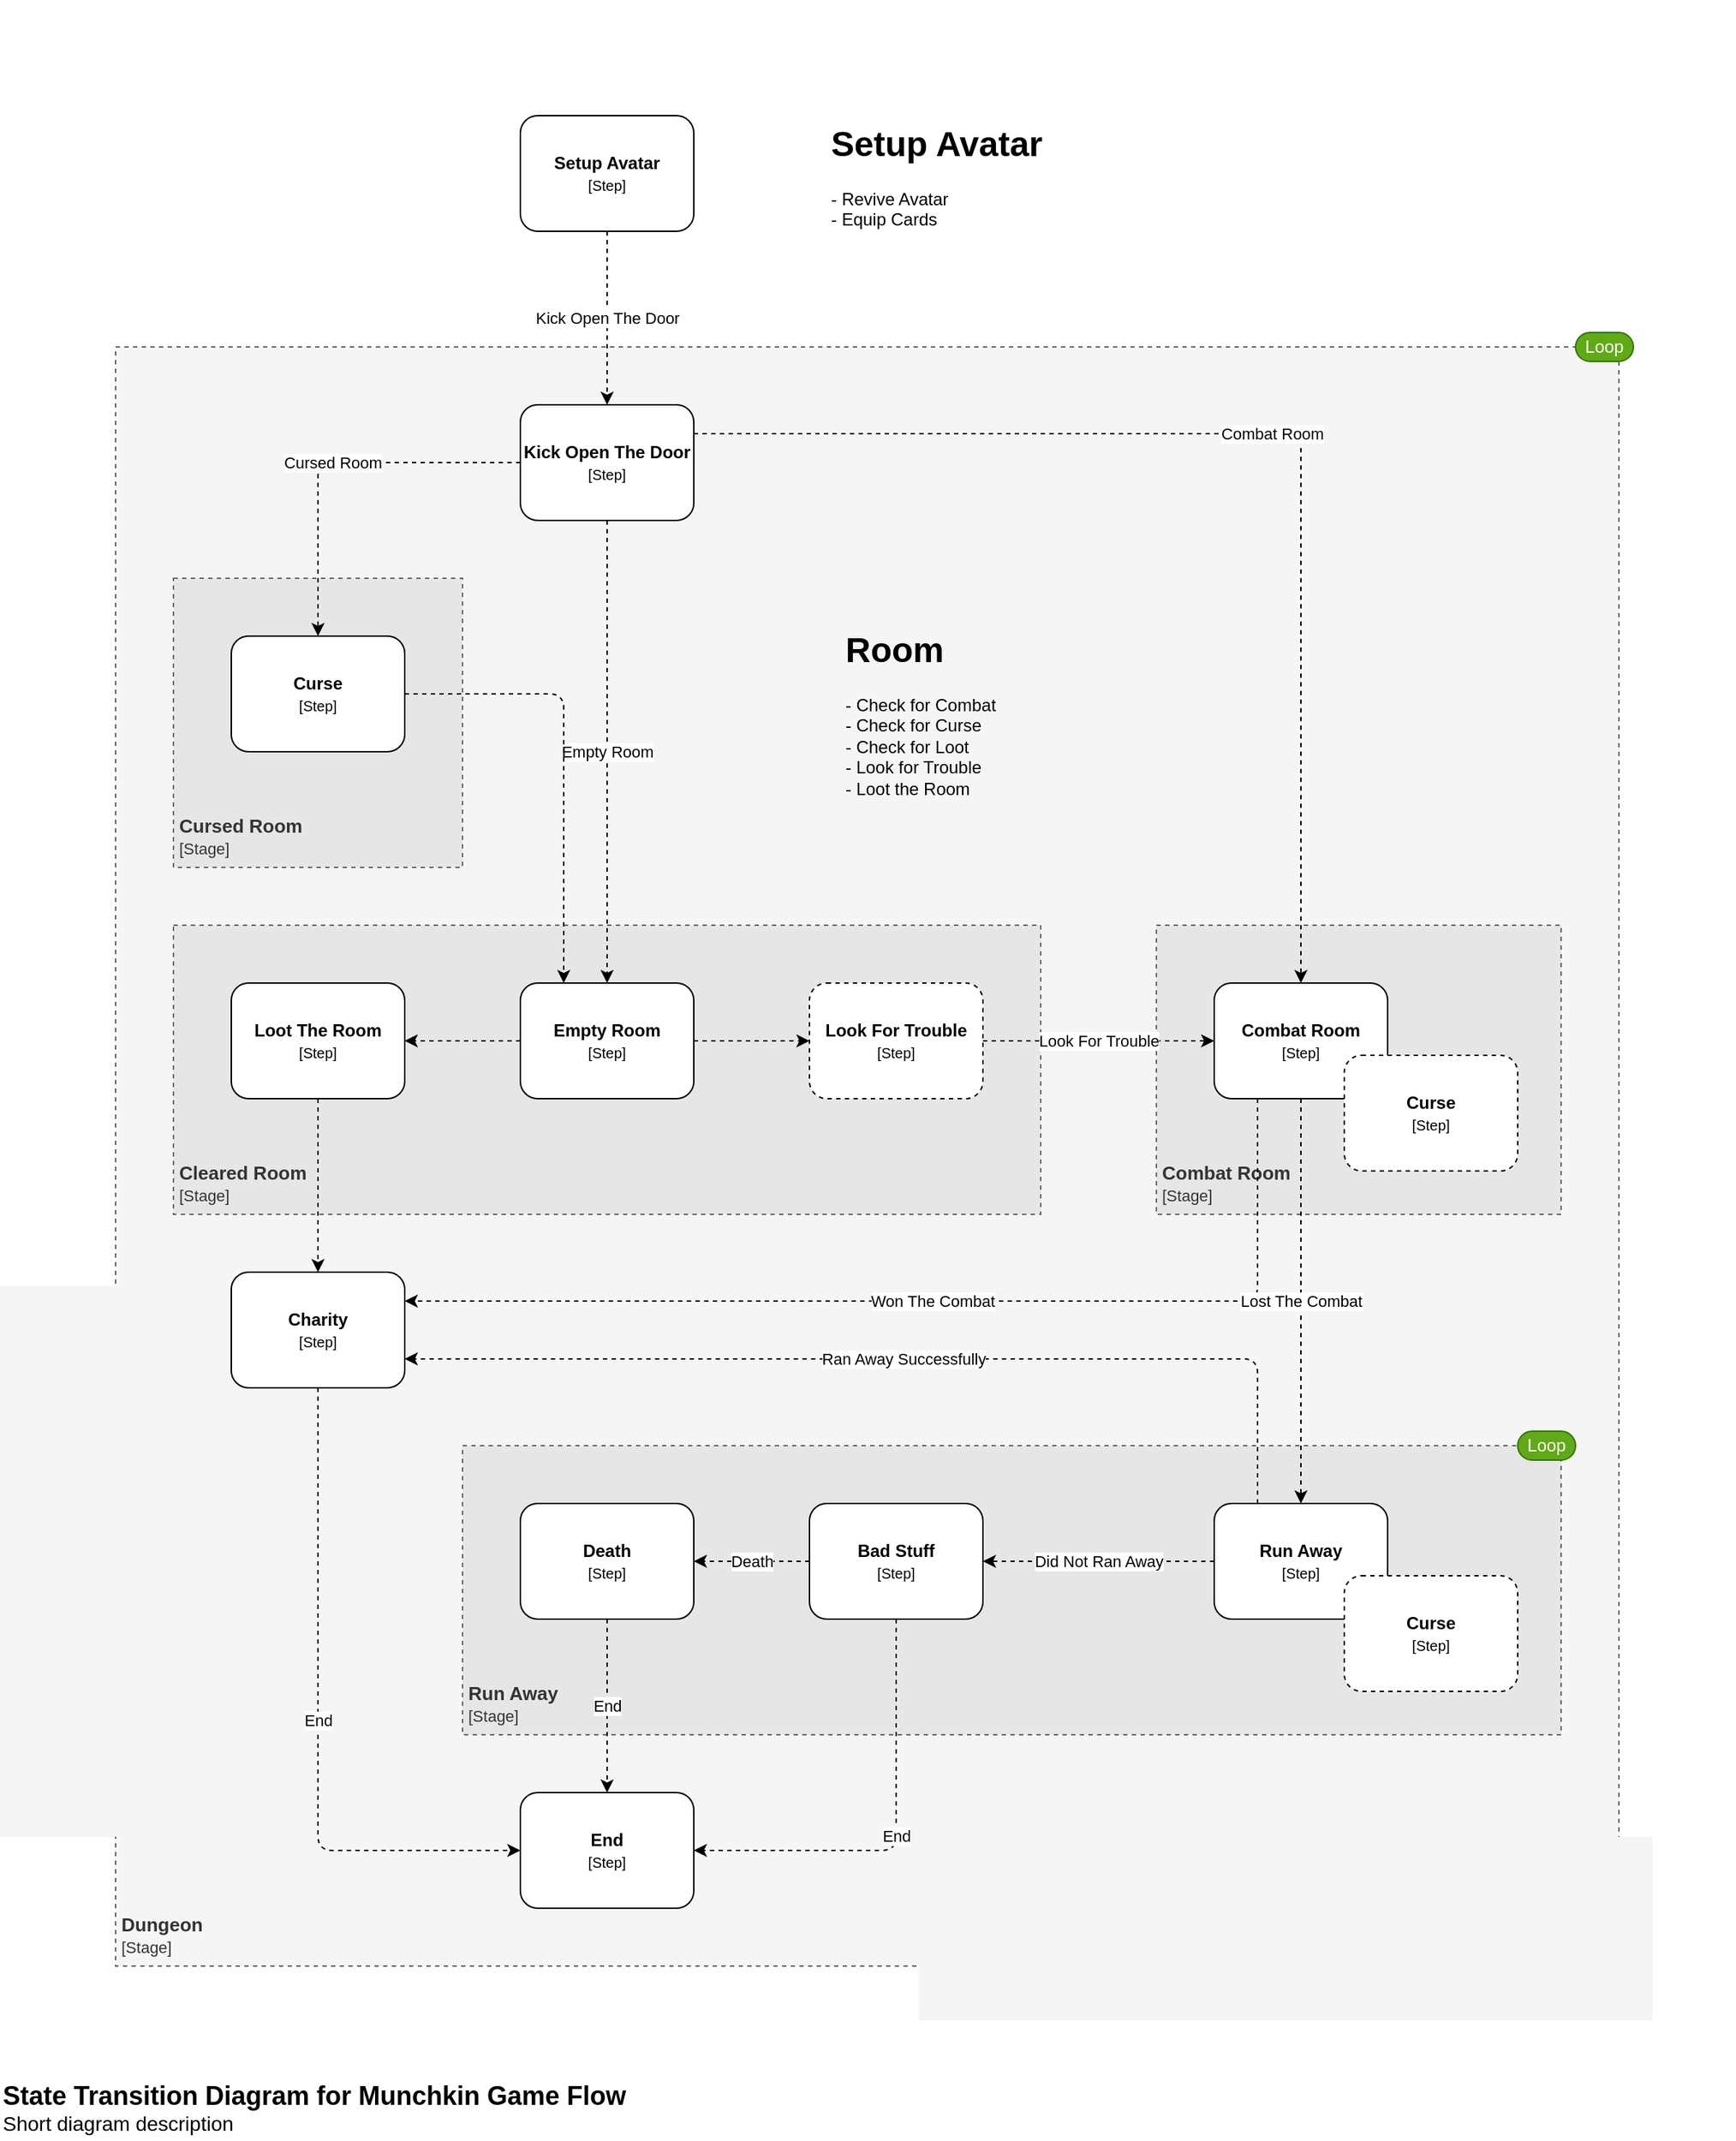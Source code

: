 <mxfile version="16.5.1" type="device" pages="3"><diagram name="component.state.player-turn" id="JxhBDAJsWjm5EB3mhxBS"><mxGraphModel dx="1849" dy="1244" grid="1" gridSize="10" guides="1" tooltips="1" connect="1" arrows="1" fold="1" page="0" pageScale="1" pageWidth="850" pageHeight="1100" math="0" shadow="0"><root><mxCell id="R-6OiblIABBGh348gbPo-0"/><mxCell id="R-6OiblIABBGh348gbPo-1" parent="R-6OiblIABBGh348gbPo-0"/><mxCell id="R-6OiblIABBGh348gbPo-2" value="&lt;b&gt;&lt;font style=&quot;font-size: 18px&quot;&gt;State Transition Diagram for Munchkin Game Flow&lt;/font&gt;&lt;/b&gt;&lt;br&gt;&lt;font style=&quot;font-size: 14px&quot;&gt;Short diagram description&lt;/font&gt;" style="rounded=0;whiteSpace=wrap;html=1;verticalAlign=bottom;align=left;strokeColor=none;" parent="R-6OiblIABBGh348gbPo-1" vertex="1"><mxGeometry x="-280" y="-240" width="1200" height="1480" as="geometry"/></mxCell><mxCell id="gaKU9POzRm-FuLPT-XzP-1" value="&lt;b&gt;&lt;font style=&quot;font-size: 13px&quot;&gt;Dungeon&lt;/font&gt;&lt;/b&gt;&lt;br style=&quot;font-size: 12px&quot;&gt;&lt;font style=&quot;font-size: 11px&quot;&gt;[Stage]&lt;/font&gt;" style="rounded=0;whiteSpace=wrap;html=1;dashed=1;verticalAlign=bottom;align=left;fontSize=12;fontColor=#333333;spacingBottom=4;spacingLeft=2;strokeColor=#666666;fillColor=#f5f5f5;" parent="R-6OiblIABBGh348gbPo-1" vertex="1"><mxGeometry x="-200" width="1040" height="1120" as="geometry"/></mxCell><mxCell id="R-6OiblIABBGh348gbPo-3" value="Kick Open The Door" style="endArrow=classic;html=1;dashed=1;edgeStyle=orthogonalEdgeStyle;" parent="R-6OiblIABBGh348gbPo-1" source="R-6OiblIABBGh348gbPo-20" target="R-6OiblIABBGh348gbPo-4" edge="1"><mxGeometry width="50" height="50" relative="1" as="geometry"><mxPoint x="60" y="-40" as="sourcePoint"/><mxPoint x="130" y="-50" as="targetPoint"/></mxGeometry></mxCell><mxCell id="R-6OiblIABBGh348gbPo-4" value="&lt;b&gt;Kick Open The Door&lt;br&gt;&lt;/b&gt;&lt;font style=&quot;font-size: 10px&quot;&gt;[Step]&lt;br&gt;&lt;/font&gt;" style="rounded=1;whiteSpace=wrap;html=1;align=center;" parent="R-6OiblIABBGh348gbPo-1" vertex="1"><mxGeometry x="80" y="40" width="120" height="80" as="geometry"/></mxCell><mxCell id="R-6OiblIABBGh348gbPo-13" value="&lt;b&gt;End&lt;br&gt;&lt;/b&gt;&lt;font style=&quot;font-size: 10px&quot;&gt;[Step]&lt;br&gt;&lt;/font&gt;" style="rounded=1;whiteSpace=wrap;html=1;align=center;" parent="R-6OiblIABBGh348gbPo-1" vertex="1"><mxGeometry x="80" y="1000" width="120" height="80" as="geometry"/></mxCell><mxCell id="R-6OiblIABBGh348gbPo-20" value="&lt;b&gt;Setup Avatar&lt;br&gt;&lt;/b&gt;&lt;font style=&quot;font-size: 10px&quot;&gt;[Step]&lt;br&gt;&lt;/font&gt;" style="rounded=1;whiteSpace=wrap;html=1;align=center;" parent="R-6OiblIABBGh348gbPo-1" vertex="1"><mxGeometry x="80" y="-160" width="120" height="80" as="geometry"/></mxCell><mxCell id="R-6OiblIABBGh348gbPo-24" value="&lt;b&gt;Charity&lt;br&gt;&lt;/b&gt;&lt;font style=&quot;font-size: 10px&quot;&gt;[Step]&lt;br&gt;&lt;/font&gt;" style="rounded=1;whiteSpace=wrap;html=1;align=center;" parent="R-6OiblIABBGh348gbPo-1" vertex="1"><mxGeometry x="-120" y="640" width="120" height="80" as="geometry"/></mxCell><mxCell id="R-6OiblIABBGh348gbPo-26" value="End" style="endArrow=classic;html=1;dashed=1;edgeStyle=orthogonalEdgeStyle;exitX=0.5;exitY=1;exitDx=0;exitDy=0;entryX=0;entryY=0.5;entryDx=0;entryDy=0;" parent="R-6OiblIABBGh348gbPo-1" source="R-6OiblIABBGh348gbPo-24" target="R-6OiblIABBGh348gbPo-13" edge="1"><mxGeometry width="50" height="50" relative="1" as="geometry"><mxPoint x="-670" y="930" as="sourcePoint"/><mxPoint x="-590" y="850" as="targetPoint"/></mxGeometry></mxCell><mxCell id="R-6OiblIABBGh348gbPo-29" value="&lt;h1&gt;Setup Avatar&lt;/h1&gt;&lt;p&gt;- Revive Avatar&lt;br&gt;- Equip Cards&lt;/p&gt;" style="text;html=1;strokeColor=none;fillColor=none;spacing=5;spacingTop=-20;whiteSpace=wrap;overflow=hidden;rounded=0;" parent="R-6OiblIABBGh348gbPo-1" vertex="1"><mxGeometry x="290" y="-160" width="190" height="120" as="geometry"/></mxCell><mxCell id="R-6OiblIABBGh348gbPo-31" value="&lt;h1&gt;Room&lt;/h1&gt;&lt;p&gt;- Check for Combat&lt;br&gt;- Check for Curse&lt;br&gt;- Check for Loot&lt;br&gt;- Look for Trouble&lt;br&gt;- Loot the Room&lt;/p&gt;" style="text;html=1;strokeColor=none;fillColor=none;spacing=5;spacingTop=-20;whiteSpace=wrap;overflow=hidden;rounded=0;" parent="R-6OiblIABBGh348gbPo-1" vertex="1"><mxGeometry x="300" y="190" width="190" height="120" as="geometry"/></mxCell><mxCell id="gaKU9POzRm-FuLPT-XzP-3" value="Loop" style="rounded=1;whiteSpace=wrap;html=1;labelBackgroundColor=none;sketch=0;fillColor=#60a917;fontColor=#ffffff;strokeColor=#2D7600;arcSize=50;" parent="R-6OiblIABBGh348gbPo-1" vertex="1"><mxGeometry x="810" y="-10" width="40" height="20" as="geometry"/></mxCell><mxCell id="fQaeyvBMQwcTEUmQ8jRX-0" value="&lt;b&gt;&lt;font style=&quot;font-size: 13px&quot;&gt;Cleared Room&lt;/font&gt;&lt;/b&gt;&lt;br style=&quot;font-size: 12px&quot;&gt;&lt;font style=&quot;font-size: 11px&quot;&gt;[Stage]&lt;/font&gt;" style="rounded=0;whiteSpace=wrap;html=1;dashed=1;verticalAlign=bottom;align=left;fontSize=12;spacingBottom=4;spacingLeft=2;strokeColor=#666666;fontColor=#333333;fillColor=#E6E6E6;" parent="R-6OiblIABBGh348gbPo-1" vertex="1"><mxGeometry x="-160" y="400" width="600" height="200" as="geometry"/></mxCell><mxCell id="gJ0dRC4N9yL77F6TW653-0" value="" style="endArrow=classic;html=1;dashed=1;edgeStyle=orthogonalEdgeStyle;exitX=0.5;exitY=1;exitDx=0;exitDy=0;" parent="R-6OiblIABBGh348gbPo-1" source="gaKU9POzRm-FuLPT-XzP-13" target="R-6OiblIABBGh348gbPo-24" edge="1"><mxGeometry width="50" height="50" relative="1" as="geometry"><mxPoint x="40" y="610" as="sourcePoint"/><mxPoint x="-350" y="770" as="targetPoint"/></mxGeometry></mxCell><mxCell id="gaKU9POzRm-FuLPT-XzP-16" value="&lt;b&gt;Empty Room&lt;br&gt;&lt;/b&gt;&lt;font style=&quot;font-size: 10px&quot;&gt;[Step]&lt;br&gt;&lt;/font&gt;" style="rounded=1;whiteSpace=wrap;html=1;align=center;" parent="R-6OiblIABBGh348gbPo-1" vertex="1"><mxGeometry x="80" y="440" width="120" height="80" as="geometry"/></mxCell><mxCell id="gaKU9POzRm-FuLPT-XzP-18" value="&lt;b&gt;Look For Trouble&lt;br&gt;&lt;/b&gt;&lt;font style=&quot;font-size: 10px&quot;&gt;[Step]&lt;br&gt;&lt;/font&gt;" style="rounded=1;whiteSpace=wrap;html=1;align=center;dashed=1;" parent="R-6OiblIABBGh348gbPo-1" vertex="1"><mxGeometry x="280" y="440" width="120" height="80" as="geometry"/></mxCell><mxCell id="gaKU9POzRm-FuLPT-XzP-13" value="&lt;b&gt;Loot The Room&lt;br&gt;&lt;/b&gt;&lt;font style=&quot;font-size: 10px&quot;&gt;[Step]&lt;br&gt;&lt;/font&gt;" style="rounded=1;whiteSpace=wrap;html=1;align=center;" parent="R-6OiblIABBGh348gbPo-1" vertex="1"><mxGeometry x="-120" y="440" width="120" height="80" as="geometry"/></mxCell><mxCell id="fQaeyvBMQwcTEUmQ8jRX-2" value="" style="endArrow=classic;html=1;dashed=1;edgeStyle=orthogonalEdgeStyle;" parent="R-6OiblIABBGh348gbPo-1" source="gaKU9POzRm-FuLPT-XzP-16" target="gaKU9POzRm-FuLPT-XzP-18" edge="1"><mxGeometry width="50" height="50" relative="1" as="geometry"><mxPoint x="160" y="420" as="sourcePoint"/><mxPoint x="160" y="660" as="targetPoint"/></mxGeometry></mxCell><mxCell id="fQaeyvBMQwcTEUmQ8jRX-3" value="" style="endArrow=classic;html=1;dashed=1;edgeStyle=orthogonalEdgeStyle;" parent="R-6OiblIABBGh348gbPo-1" source="gaKU9POzRm-FuLPT-XzP-16" target="gaKU9POzRm-FuLPT-XzP-13" edge="1"><mxGeometry width="50" height="50" relative="1" as="geometry"><mxPoint x="150" y="530" as="sourcePoint"/><mxPoint x="150" y="770" as="targetPoint"/></mxGeometry></mxCell><mxCell id="R-6OiblIABBGh348gbPo-25" value="Empty Room" style="endArrow=classic;html=1;dashed=1;edgeStyle=orthogonalEdgeStyle;entryX=0.5;entryY=0;entryDx=0;entryDy=0;" parent="R-6OiblIABBGh348gbPo-1" source="R-6OiblIABBGh348gbPo-4" target="gaKU9POzRm-FuLPT-XzP-16" edge="1"><mxGeometry width="50" height="50" relative="1" as="geometry"><mxPoint x="-420" y="480" as="sourcePoint"/><mxPoint x="-640" y="500" as="targetPoint"/></mxGeometry></mxCell><mxCell id="fQaeyvBMQwcTEUmQ8jRX-4" value="&lt;b&gt;&lt;font style=&quot;font-size: 13px&quot;&gt;Cursed Room&lt;/font&gt;&lt;/b&gt;&lt;br style=&quot;font-size: 12px&quot;&gt;&lt;font style=&quot;font-size: 11px&quot;&gt;[Stage]&lt;/font&gt;" style="rounded=0;whiteSpace=wrap;html=1;dashed=1;verticalAlign=bottom;align=left;fontSize=12;spacingBottom=4;spacingLeft=2;strokeColor=#666666;fontColor=#333333;fillColor=#E6E6E6;" parent="R-6OiblIABBGh348gbPo-1" vertex="1"><mxGeometry x="-160" y="160" width="200" height="200" as="geometry"/></mxCell><mxCell id="gaKU9POzRm-FuLPT-XzP-20" value="&lt;b&gt;Curse&lt;br&gt;&lt;/b&gt;&lt;font style=&quot;font-size: 10px&quot;&gt;[Step]&lt;br&gt;&lt;/font&gt;" style="rounded=1;whiteSpace=wrap;html=1;align=center;" parent="R-6OiblIABBGh348gbPo-1" vertex="1"><mxGeometry x="-120" y="200" width="120" height="80" as="geometry"/></mxCell><mxCell id="fQaeyvBMQwcTEUmQ8jRX-1" value="" style="endArrow=classic;html=1;dashed=1;edgeStyle=orthogonalEdgeStyle;entryX=0.25;entryY=0;entryDx=0;entryDy=0;" parent="R-6OiblIABBGh348gbPo-1" source="gaKU9POzRm-FuLPT-XzP-20" target="gaKU9POzRm-FuLPT-XzP-16" edge="1"><mxGeometry width="50" height="50" relative="1" as="geometry"><mxPoint x="150" y="290" as="sourcePoint"/><mxPoint x="150" y="530" as="targetPoint"/></mxGeometry></mxCell><mxCell id="R-6OiblIABBGh348gbPo-10" value="Cursed Room" style="endArrow=classic;html=1;dashed=1;edgeStyle=orthogonalEdgeStyle;exitX=0;exitY=0.5;exitDx=0;exitDy=0;" parent="R-6OiblIABBGh348gbPo-1" source="R-6OiblIABBGh348gbPo-4" target="gaKU9POzRm-FuLPT-XzP-20" edge="1"><mxGeometry width="50" height="50" relative="1" as="geometry"><mxPoint x="160" y="280" as="sourcePoint"/><mxPoint x="740" y="250" as="targetPoint"/></mxGeometry></mxCell><mxCell id="fQaeyvBMQwcTEUmQ8jRX-5" value="&lt;b&gt;&lt;font style=&quot;font-size: 13px&quot;&gt;Combat Room&lt;/font&gt;&lt;/b&gt;&lt;br style=&quot;font-size: 12px&quot;&gt;&lt;font style=&quot;font-size: 11px&quot;&gt;[Stage]&lt;/font&gt;" style="rounded=0;whiteSpace=wrap;html=1;dashed=1;verticalAlign=bottom;align=left;fontSize=12;spacingBottom=4;spacingLeft=2;strokeColor=#666666;fontColor=#333333;fillColor=#E6E6E6;" parent="R-6OiblIABBGh348gbPo-1" vertex="1"><mxGeometry x="520" y="400" width="280" height="200" as="geometry"/></mxCell><mxCell id="R-6OiblIABBGh348gbPo-7" value="&lt;b&gt;Combat Room&lt;br&gt;&lt;/b&gt;&lt;font style=&quot;font-size: 10px&quot;&gt;[Step]&lt;br&gt;&lt;/font&gt;" style="rounded=1;whiteSpace=wrap;html=1;align=center;" parent="R-6OiblIABBGh348gbPo-1" vertex="1"><mxGeometry x="560" y="440" width="120" height="80" as="geometry"/></mxCell><mxCell id="gaKU9POzRm-FuLPT-XzP-21" value="&lt;b&gt;Curse&lt;br&gt;&lt;/b&gt;&lt;font style=&quot;font-size: 10px&quot;&gt;[Step]&lt;br&gt;&lt;/font&gt;" style="rounded=1;whiteSpace=wrap;html=1;align=center;dashed=1;" parent="R-6OiblIABBGh348gbPo-1" vertex="1"><mxGeometry x="650" y="490" width="120" height="80" as="geometry"/></mxCell><mxCell id="R-6OiblIABBGh348gbPo-11" value="Look For Trouble" style="endArrow=classic;html=1;dashed=1;edgeStyle=orthogonalEdgeStyle;" parent="R-6OiblIABBGh348gbPo-1" source="gaKU9POzRm-FuLPT-XzP-18" target="R-6OiblIABBGh348gbPo-7" edge="1"><mxGeometry width="50" height="50" relative="1" as="geometry"><mxPoint x="260" y="290" as="sourcePoint"/><mxPoint x="340" y="210" as="targetPoint"/></mxGeometry></mxCell><mxCell id="YIeZDtlEvNB0CyZ5gCRE-4" value="Combat Room" style="endArrow=classic;html=1;dashed=1;edgeStyle=orthogonalEdgeStyle;exitX=1;exitY=0.25;exitDx=0;exitDy=0;" parent="R-6OiblIABBGh348gbPo-1" source="R-6OiblIABBGh348gbPo-4" target="R-6OiblIABBGh348gbPo-7" edge="1"><mxGeometry width="50" height="50" relative="1" as="geometry"><mxPoint x="-60" y="160" as="sourcePoint"/><mxPoint x="-60" y="400" as="targetPoint"/></mxGeometry></mxCell><mxCell id="R-6OiblIABBGh348gbPo-27" value="Won The Combat" style="endArrow=classic;html=1;dashed=1;edgeStyle=orthogonalEdgeStyle;exitX=0.25;exitY=1;exitDx=0;exitDy=0;entryX=1;entryY=0.25;entryDx=0;entryDy=0;" parent="R-6OiblIABBGh348gbPo-1" source="R-6OiblIABBGh348gbPo-7" target="R-6OiblIABBGh348gbPo-24" edge="1"><mxGeometry width="50" height="50" relative="1" as="geometry"><mxPoint x="-740" y="720" as="sourcePoint"/><mxPoint x="-660" y="640" as="targetPoint"/></mxGeometry></mxCell><mxCell id="VNAOGklJYLJRtleXvOhZ-0" value="&lt;b&gt;&lt;font style=&quot;font-size: 13px&quot;&gt;Run Away&lt;/font&gt;&lt;/b&gt;&lt;br style=&quot;font-size: 12px&quot;&gt;&lt;font style=&quot;font-size: 11px&quot;&gt;[Stage]&lt;/font&gt;" style="rounded=0;whiteSpace=wrap;html=1;dashed=1;verticalAlign=bottom;align=left;fontSize=12;spacingBottom=4;spacingLeft=2;strokeColor=#666666;fontColor=#333333;fillColor=#E6E6E6;" parent="R-6OiblIABBGh348gbPo-1" vertex="1"><mxGeometry x="40" y="760" width="760" height="200" as="geometry"/></mxCell><mxCell id="fQaeyvBMQwcTEUmQ8jRX-8" value="&lt;b&gt;Death&lt;br&gt;&lt;/b&gt;&lt;font style=&quot;font-size: 10px&quot;&gt;[Step]&lt;br&gt;&lt;/font&gt;" style="rounded=1;whiteSpace=wrap;html=1;align=center;" parent="R-6OiblIABBGh348gbPo-1" vertex="1"><mxGeometry x="80" y="800" width="120" height="80" as="geometry"/></mxCell><mxCell id="YIeZDtlEvNB0CyZ5gCRE-1" value="&lt;b&gt;Bad Stuff&lt;br&gt;&lt;/b&gt;&lt;font style=&quot;font-size: 10px&quot;&gt;[Step]&lt;br&gt;&lt;/font&gt;" style="rounded=1;whiteSpace=wrap;html=1;align=center;" parent="R-6OiblIABBGh348gbPo-1" vertex="1"><mxGeometry x="280" y="800" width="120" height="80" as="geometry"/></mxCell><mxCell id="YIeZDtlEvNB0CyZ5gCRE-3" value="End" style="endArrow=classic;html=1;dashed=1;edgeStyle=orthogonalEdgeStyle;" parent="R-6OiblIABBGh348gbPo-1" source="fQaeyvBMQwcTEUmQ8jRX-8" target="R-6OiblIABBGh348gbPo-13" edge="1"><mxGeometry width="50" height="50" relative="1" as="geometry"><mxPoint x="370" y="1150" as="sourcePoint"/><mxPoint x="450" y="1070" as="targetPoint"/></mxGeometry></mxCell><mxCell id="R-6OiblIABBGh348gbPo-8" value="&lt;b&gt;Run Away&lt;br&gt;&lt;/b&gt;&lt;font style=&quot;font-size: 10px&quot;&gt;[Step]&lt;br&gt;&lt;/font&gt;" style="rounded=1;whiteSpace=wrap;html=1;align=center;" parent="R-6OiblIABBGh348gbPo-1" vertex="1"><mxGeometry x="560" y="800" width="120" height="80" as="geometry"/></mxCell><mxCell id="gaKU9POzRm-FuLPT-XzP-22" value="&lt;b&gt;Curse&lt;br&gt;&lt;/b&gt;&lt;font style=&quot;font-size: 10px&quot;&gt;[Step]&lt;br&gt;&lt;/font&gt;" style="rounded=1;whiteSpace=wrap;html=1;align=center;dashed=1;" parent="R-6OiblIABBGh348gbPo-1" vertex="1"><mxGeometry x="650" y="850" width="120" height="80" as="geometry"/></mxCell><mxCell id="YIeZDtlEvNB0CyZ5gCRE-2" value="Did Not Ran Away" style="endArrow=classic;html=1;dashed=1;edgeStyle=orthogonalEdgeStyle;entryX=1;entryY=0.5;entryDx=0;entryDy=0;exitX=0;exitY=0.5;exitDx=0;exitDy=0;" parent="R-6OiblIABBGh348gbPo-1" source="R-6OiblIABBGh348gbPo-8" target="YIeZDtlEvNB0CyZ5gCRE-1" edge="1"><mxGeometry width="50" height="50" relative="1" as="geometry"><mxPoint x="320" y="910" as="sourcePoint"/><mxPoint x="-420" y="670" as="targetPoint"/></mxGeometry></mxCell><mxCell id="fQaeyvBMQwcTEUmQ8jRX-9" value="Death" style="endArrow=classic;html=1;dashed=1;edgeStyle=orthogonalEdgeStyle;" parent="R-6OiblIABBGh348gbPo-1" source="YIeZDtlEvNB0CyZ5gCRE-1" target="fQaeyvBMQwcTEUmQ8jRX-8" edge="1"><mxGeometry width="50" height="50" relative="1" as="geometry"><mxPoint x="150" y="890" as="sourcePoint"/><mxPoint x="150" y="1010" as="targetPoint"/></mxGeometry></mxCell><mxCell id="fQaeyvBMQwcTEUmQ8jRX-10" value="End" style="endArrow=classic;html=1;dashed=1;edgeStyle=orthogonalEdgeStyle;entryX=1;entryY=0.5;entryDx=0;entryDy=0;exitX=0.5;exitY=1;exitDx=0;exitDy=0;" parent="R-6OiblIABBGh348gbPo-1" source="YIeZDtlEvNB0CyZ5gCRE-1" target="R-6OiblIABBGh348gbPo-13" edge="1"><mxGeometry width="50" height="50" relative="1" as="geometry"><mxPoint x="150" y="890" as="sourcePoint"/><mxPoint x="150" y="1010" as="targetPoint"/></mxGeometry></mxCell><mxCell id="gaKU9POzRm-FuLPT-XzP-2" value="Loop" style="rounded=1;whiteSpace=wrap;html=1;labelBackgroundColor=none;sketch=0;fillColor=#60a917;fontColor=#ffffff;strokeColor=#2D7600;arcSize=50;" parent="R-6OiblIABBGh348gbPo-1" vertex="1"><mxGeometry x="770" y="750" width="40" height="20" as="geometry"/></mxCell><mxCell id="R-6OiblIABBGh348gbPo-12" value="Lost The Combat" style="endArrow=classic;html=1;dashed=1;edgeStyle=orthogonalEdgeStyle;" parent="R-6OiblIABBGh348gbPo-1" source="R-6OiblIABBGh348gbPo-7" target="R-6OiblIABBGh348gbPo-8" edge="1"><mxGeometry width="50" height="50" relative="1" as="geometry"><mxPoint x="-240" y="750" as="sourcePoint"/><mxPoint x="-160" y="670" as="targetPoint"/></mxGeometry></mxCell><mxCell id="R-6OiblIABBGh348gbPo-19" value="Ran Away Successfully" style="endArrow=classic;html=1;dashed=1;edgeStyle=orthogonalEdgeStyle;exitX=0.25;exitY=0;exitDx=0;exitDy=0;entryX=1;entryY=0.75;entryDx=0;entryDy=0;" parent="R-6OiblIABBGh348gbPo-1" source="R-6OiblIABBGh348gbPo-8" target="R-6OiblIABBGh348gbPo-24" edge="1"><mxGeometry width="50" height="50" relative="1" as="geometry"><mxPoint x="-400" y="620" as="sourcePoint"/><mxPoint x="-320" y="540" as="targetPoint"/></mxGeometry></mxCell></root></mxGraphModel></diagram><diagram id="Im3VR3nN-qH2-dpA85Vk" name="orleans.grains.communication"><mxGraphModel dx="1822" dy="822" grid="1" gridSize="10" guides="1" tooltips="1" connect="1" arrows="1" fold="1" page="0" pageScale="1" pageWidth="850" pageHeight="1100" math="0" shadow="0"><root><mxCell id="dSNGn81zlRnS_wXbjvsk-0"/><mxCell id="dSNGn81zlRnS_wXbjvsk-1" parent="dSNGn81zlRnS_wXbjvsk-0"/><mxCell id="dSNGn81zlRnS_wXbjvsk-22" value="&lt;b&gt;&lt;font style=&quot;font-size: 18px&quot;&gt;Relationship Diagram for Munchkin Entity Grains&lt;/font&gt;&lt;/b&gt;&lt;br&gt;&lt;font style=&quot;font-size: 14px&quot;&gt;Short diagram description&lt;/font&gt;" style="rounded=0;whiteSpace=wrap;html=1;verticalAlign=bottom;align=left;strokeColor=none;" parent="dSNGn81zlRnS_wXbjvsk-1" vertex="1"><mxGeometry x="-80" y="80" width="1480" height="1160" as="geometry"/></mxCell><mxCell id="dSNGn81zlRnS_wXbjvsk-2" value="&lt;b&gt;Table&lt;br&gt;&lt;/b&gt;&lt;font style=&quot;font-size: 10px&quot;&gt;[Component: IGran]&lt;br&gt;&lt;/font&gt;" style="rounded=1;whiteSpace=wrap;html=1;fillColor=#0050ef;strokeColor=#001DBC;fontColor=#ffffff;align=center;" parent="dSNGn81zlRnS_wXbjvsk-1" vertex="1"><mxGeometry x="400" y="640" width="120" height="80" as="geometry"/></mxCell><mxCell id="dSNGn81zlRnS_wXbjvsk-3" value="&lt;b&gt;Card&lt;br&gt;&lt;/b&gt;&lt;font style=&quot;font-size: 10px&quot;&gt;[Component: IGran]&lt;br&gt;&lt;/font&gt;" style="rounded=1;whiteSpace=wrap;html=1;fillColor=#0050ef;strokeColor=#001DBC;fontColor=#ffffff;align=center;" parent="dSNGn81zlRnS_wXbjvsk-1" vertex="1"><mxGeometry x="200" y="1040" width="120" height="80" as="geometry"/></mxCell><mxCell id="dSNGn81zlRnS_wXbjvsk-4" value="&lt;b&gt;Player&lt;br&gt;&lt;/b&gt;&lt;font style=&quot;font-size: 10px&quot;&gt;[Component: IGran]&lt;br&gt;&lt;/font&gt;" style="rounded=1;whiteSpace=wrap;html=1;fillColor=#0050ef;strokeColor=#001DBC;fontColor=#ffffff;align=center;" parent="dSNGn81zlRnS_wXbjvsk-1" vertex="1"><mxGeometry x="600" y="1040" width="120" height="80" as="geometry"/></mxCell><mxCell id="dSNGn81zlRnS_wXbjvsk-6" value="Call&lt;br&gt;&lt;font style=&quot;font-size: 10px&quot;&gt;[Network]&lt;/font&gt;" style="endArrow=classic;html=1;edgeStyle=orthogonalEdgeStyle;entryX=0;entryY=0.75;entryDx=0;entryDy=0;exitX=0.5;exitY=0;exitDx=0;exitDy=0;" parent="dSNGn81zlRnS_wXbjvsk-1" source="dSNGn81zlRnS_wXbjvsk-3" target="dSNGn81zlRnS_wXbjvsk-2" edge="1"><mxGeometry width="50" height="50" relative="1" as="geometry"><mxPoint x="180" y="830" as="sourcePoint"/><mxPoint x="260" y="750" as="targetPoint"/></mxGeometry></mxCell><mxCell id="dSNGn81zlRnS_wXbjvsk-7" value="Call&lt;br&gt;&lt;font style=&quot;font-size: 10px&quot;&gt;[Network]&lt;/font&gt;" style="endArrow=classic;html=1;edgeStyle=orthogonalEdgeStyle;exitX=0.5;exitY=0;exitDx=0;exitDy=0;entryX=1;entryY=0.75;entryDx=0;entryDy=0;" parent="dSNGn81zlRnS_wXbjvsk-1" source="dSNGn81zlRnS_wXbjvsk-4" target="dSNGn81zlRnS_wXbjvsk-2" edge="1"><mxGeometry width="50" height="50" relative="1" as="geometry"><mxPoint x="450" y="570" as="sourcePoint"/><mxPoint x="490" y="720" as="targetPoint"/></mxGeometry></mxCell><mxCell id="dSNGn81zlRnS_wXbjvsk-8" value="&lt;b&gt;Dungeon&lt;br&gt;&lt;/b&gt;&lt;font style=&quot;font-size: 10px&quot;&gt;[Component: IGran]&lt;br&gt;&lt;/font&gt;" style="rounded=1;whiteSpace=wrap;html=1;fillColor=#0050ef;strokeColor=#001DBC;fontColor=#ffffff;align=center;" parent="dSNGn81zlRnS_wXbjvsk-1" vertex="1"><mxGeometry x="400" y="840" width="120" height="80" as="geometry"/></mxCell><mxCell id="dSNGn81zlRnS_wXbjvsk-9" value="Use&lt;br&gt;&lt;font style=&quot;font-size: 10px&quot;&gt;[Reference]&lt;/font&gt;" style="endArrow=classic;html=1;dashed=1;edgeStyle=orthogonalEdgeStyle;" parent="dSNGn81zlRnS_wXbjvsk-1" source="dSNGn81zlRnS_wXbjvsk-2" target="dSNGn81zlRnS_wXbjvsk-8" edge="1"><mxGeometry width="50" height="50" relative="1" as="geometry"><mxPoint x="470" y="620" as="sourcePoint"/><mxPoint x="550" y="540" as="targetPoint"/></mxGeometry></mxCell><mxCell id="dSNGn81zlRnS_wXbjvsk-11" value="&lt;b&gt;User&lt;br&gt;&lt;/b&gt;&lt;font style=&quot;font-size: 10px&quot;&gt;[Component: IGran]&lt;br&gt;&lt;/font&gt;" style="rounded=1;whiteSpace=wrap;html=1;fillColor=#0050ef;strokeColor=#001DBC;fontColor=#ffffff;align=center;" parent="dSNGn81zlRnS_wXbjvsk-1" vertex="1"><mxGeometry x="1000" y="480" width="120" height="80" as="geometry"/></mxCell><mxCell id="dSNGn81zlRnS_wXbjvsk-12" value="&lt;b&gt;Game Room&lt;br&gt;&lt;/b&gt;&lt;font style=&quot;font-size: 10px&quot;&gt;[Component: IGran]&lt;br&gt;&lt;/font&gt;" style="rounded=1;whiteSpace=wrap;html=1;fillColor=#0050ef;strokeColor=#001DBC;fontColor=#ffffff;align=center;" parent="dSNGn81zlRnS_wXbjvsk-1" vertex="1"><mxGeometry x="1200" y="320" width="120" height="80" as="geometry"/></mxCell><mxCell id="dSNGn81zlRnS_wXbjvsk-13" value="&lt;b&gt;Stage&lt;br&gt;&lt;/b&gt;&lt;font style=&quot;font-size: 10px&quot;&gt;[Component: IGran]&lt;br&gt;&lt;/font&gt;" style="rounded=1;whiteSpace=wrap;html=1;fillColor=#0050ef;strokeColor=#001DBC;fontColor=#ffffff;align=center;" parent="dSNGn81zlRnS_wXbjvsk-1" vertex="1"><mxGeometry x="600" y="480" width="120" height="80" as="geometry"/></mxCell><mxCell id="dSNGn81zlRnS_wXbjvsk-14" value="Use&lt;br&gt;&lt;font style=&quot;font-size: 10px&quot;&gt;[Reference]&lt;/font&gt;" style="endArrow=classic;html=1;dashed=1;edgeStyle=orthogonalEdgeStyle;entryX=1;entryY=0.5;entryDx=0;entryDy=0;exitX=0.5;exitY=1;exitDx=0;exitDy=0;" parent="dSNGn81zlRnS_wXbjvsk-1" source="dSNGn81zlRnS_wXbjvsk-12" target="dSNGn81zlRnS_wXbjvsk-11" edge="1"><mxGeometry width="50" height="50" relative="1" as="geometry"><mxPoint x="370" y="860" as="sourcePoint"/><mxPoint x="450" y="780" as="targetPoint"/></mxGeometry></mxCell><mxCell id="dSNGn81zlRnS_wXbjvsk-16" value="&lt;b&gt;Game Engine&lt;br&gt;&lt;/b&gt;&lt;font style=&quot;font-size: 10px&quot;&gt;[Component: IGran]&lt;br&gt;&lt;/font&gt;" style="rounded=1;whiteSpace=wrap;html=1;fillColor=#0050ef;strokeColor=#001DBC;fontColor=#ffffff;align=center;" parent="dSNGn81zlRnS_wXbjvsk-1" vertex="1"><mxGeometry x="800" y="320" width="120" height="80" as="geometry"/></mxCell><mxCell id="dSNGn81zlRnS_wXbjvsk-19" value="Call&lt;br&gt;&lt;font style=&quot;font-size: 10px&quot;&gt;[Network]&lt;/font&gt;" style="endArrow=classic;html=1;edgeStyle=orthogonalEdgeStyle;entryX=1;entryY=0.5;entryDx=0;entryDy=0;exitX=0.5;exitY=1;exitDx=0;exitDy=0;" parent="dSNGn81zlRnS_wXbjvsk-1" source="dSNGn81zlRnS_wXbjvsk-16" target="dSNGn81zlRnS_wXbjvsk-13" edge="1"><mxGeometry width="50" height="50" relative="1" as="geometry"><mxPoint x="810" y="620" as="sourcePoint"/><mxPoint x="890" y="540" as="targetPoint"/></mxGeometry></mxCell><mxCell id="dSNGn81zlRnS_wXbjvsk-20" value="Call&lt;br&gt;&lt;font style=&quot;font-size: 10px&quot;&gt;[Network]&lt;/font&gt;" style="endArrow=classic;html=1;edgeStyle=orthogonalEdgeStyle;exitX=0;exitY=0.5;exitDx=0;exitDy=0;entryX=0.75;entryY=0;entryDx=0;entryDy=0;" parent="dSNGn81zlRnS_wXbjvsk-1" source="dSNGn81zlRnS_wXbjvsk-13" target="dSNGn81zlRnS_wXbjvsk-2" edge="1"><mxGeometry width="50" height="50" relative="1" as="geometry"><mxPoint x="680" y="490" as="sourcePoint"/><mxPoint x="760" y="410" as="targetPoint"/></mxGeometry></mxCell><mxCell id="dSNGn81zlRnS_wXbjvsk-21" value="Use&lt;br&gt;&lt;font style=&quot;font-size: 10px&quot;&gt;[Reference]&lt;/font&gt;" style="endArrow=classic;html=1;dashed=1;edgeStyle=orthogonalEdgeStyle;entryX=0.5;entryY=0;entryDx=0;entryDy=0;" parent="dSNGn81zlRnS_wXbjvsk-1" source="dSNGn81zlRnS_wXbjvsk-16" target="dSNGn81zlRnS_wXbjvsk-2" edge="1"><mxGeometry width="50" height="50" relative="1" as="geometry"><mxPoint x="750" y="590" as="sourcePoint"/><mxPoint x="830" y="510" as="targetPoint"/></mxGeometry></mxCell><mxCell id="4Hfikv-UBA2A7VXjmOVy-0" value="Call&lt;br&gt;&lt;font style=&quot;font-size: 10px&quot;&gt;[Network]&lt;/font&gt;" style="endArrow=classic;html=1;edgeStyle=orthogonalEdgeStyle;exitX=0.75;exitY=0;exitDx=0;exitDy=0;entryX=0;entryY=0.5;entryDx=0;entryDy=0;" parent="dSNGn81zlRnS_wXbjvsk-1" source="dSNGn81zlRnS_wXbjvsk-3" target="dSNGn81zlRnS_wXbjvsk-8" edge="1"><mxGeometry width="50" height="50" relative="1" as="geometry"><mxPoint x="-10" y="690" as="sourcePoint"/><mxPoint x="70" y="610" as="targetPoint"/></mxGeometry></mxCell><mxCell id="4Hfikv-UBA2A7VXjmOVy-1" value="&lt;b&gt;Game Engine Service&lt;br&gt;&lt;/b&gt;&lt;font style=&quot;font-size: 10px&quot;&gt;[Component]&lt;br&gt;&lt;/font&gt;" style="rounded=1;whiteSpace=wrap;html=1;fillColor=#0050ef;strokeColor=#001DBC;fontColor=#ffffff;align=center;" parent="dSNGn81zlRnS_wXbjvsk-1" vertex="1"><mxGeometry x="1000" y="160" width="120" height="80" as="geometry"/></mxCell><mxCell id="4Hfikv-UBA2A7VXjmOVy-2" value="Use&lt;br&gt;&lt;font style=&quot;font-size: 10px&quot;&gt;[Reference]&lt;/font&gt;" style="endArrow=classic;html=1;dashed=1;edgeStyle=orthogonalEdgeStyle;entryX=0.75;entryY=0;entryDx=0;entryDy=0;" parent="dSNGn81zlRnS_wXbjvsk-1" source="4Hfikv-UBA2A7VXjmOVy-1" target="dSNGn81zlRnS_wXbjvsk-16" edge="1"><mxGeometry width="50" height="50" relative="1" as="geometry"><mxPoint x="850" y="250" as="sourcePoint"/><mxPoint x="930" y="170" as="targetPoint"/></mxGeometry></mxCell><mxCell id="4Hfikv-UBA2A7VXjmOVy-3" value="Use&lt;br&gt;&lt;font style=&quot;font-size: 10px&quot;&gt;[Reference]&lt;/font&gt;" style="endArrow=classic;html=1;dashed=1;edgeStyle=orthogonalEdgeStyle;entryX=0.5;entryY=0;entryDx=0;entryDy=0;" parent="dSNGn81zlRnS_wXbjvsk-1" source="4Hfikv-UBA2A7VXjmOVy-1" target="dSNGn81zlRnS_wXbjvsk-11" edge="1"><mxGeometry width="50" height="50" relative="1" as="geometry"><mxPoint x="1190" y="400" as="sourcePoint"/><mxPoint x="1270" y="320" as="targetPoint"/></mxGeometry></mxCell><mxCell id="s6ow46q0DoFCibo5CEGo-0" value="Use&lt;br&gt;&lt;font style=&quot;font-size: 10px&quot;&gt;[Reference]&lt;/font&gt;" style="endArrow=classic;html=1;dashed=1;edgeStyle=orthogonalEdgeStyle;exitX=1;exitY=0.25;exitDx=0;exitDy=0;entryX=0.5;entryY=0;entryDx=0;entryDy=0;" edge="1" parent="dSNGn81zlRnS_wXbjvsk-1" source="dSNGn81zlRnS_wXbjvsk-2" target="s6ow46q0DoFCibo5CEGo-6"><mxGeometry width="50" height="50" relative="1" as="geometry"><mxPoint x="530" y="730" as="sourcePoint"/><mxPoint x="330" y="730" as="targetPoint"/></mxGeometry></mxCell><mxCell id="s6ow46q0DoFCibo5CEGo-1" value="Use&lt;br&gt;&lt;font style=&quot;font-size: 10px&quot;&gt;[Reference]&lt;/font&gt;" style="endArrow=classic;html=1;dashed=1;edgeStyle=orthogonalEdgeStyle;entryX=0.5;entryY=0;entryDx=0;entryDy=0;exitX=0;exitY=0.25;exitDx=0;exitDy=0;" edge="1" parent="dSNGn81zlRnS_wXbjvsk-1" source="dSNGn81zlRnS_wXbjvsk-2" target="s6ow46q0DoFCibo5CEGo-2"><mxGeometry width="50" height="50" relative="1" as="geometry"><mxPoint x="460" y="900" as="sourcePoint"/><mxPoint x="260" y="900" as="targetPoint"/></mxGeometry></mxCell><mxCell id="s6ow46q0DoFCibo5CEGo-2" value="&lt;b&gt;Card Deck&lt;br&gt;&lt;/b&gt;&lt;font style=&quot;font-size: 10px&quot;&gt;[Component: IGran]&lt;br&gt;&lt;/font&gt;" style="rounded=1;whiteSpace=wrap;html=1;fillColor=#0050ef;strokeColor=#001DBC;fontColor=#ffffff;align=center;" vertex="1" parent="dSNGn81zlRnS_wXbjvsk-1"><mxGeometry y="840" width="120" height="80" as="geometry"/></mxCell><mxCell id="s6ow46q0DoFCibo5CEGo-3" value="Use&lt;br&gt;&lt;font style=&quot;font-size: 10px&quot;&gt;[Reference]&lt;/font&gt;" style="endArrow=classic;html=1;dashed=1;edgeStyle=orthogonalEdgeStyle;entryX=0;entryY=0.5;entryDx=0;entryDy=0;exitX=0.5;exitY=1;exitDx=0;exitDy=0;" edge="1" parent="dSNGn81zlRnS_wXbjvsk-1" source="s6ow46q0DoFCibo5CEGo-2" target="dSNGn81zlRnS_wXbjvsk-3"><mxGeometry width="50" height="50" relative="1" as="geometry"><mxPoint x="450" y="710" as="sourcePoint"/><mxPoint x="320" y="760" as="targetPoint"/></mxGeometry></mxCell><mxCell id="s6ow46q0DoFCibo5CEGo-5" value="Use&lt;br&gt;&lt;font style=&quot;font-size: 10px&quot;&gt;[Reference]&lt;/font&gt;" style="endArrow=classic;html=1;dashed=1;edgeStyle=orthogonalEdgeStyle;exitX=1;exitY=0.5;exitDx=0;exitDy=0;" edge="1" parent="dSNGn81zlRnS_wXbjvsk-1" source="4Hfikv-UBA2A7VXjmOVy-1" target="dSNGn81zlRnS_wXbjvsk-12"><mxGeometry width="50" height="50" relative="1" as="geometry"><mxPoint x="1030" y="370" as="sourcePoint"/><mxPoint x="1030" y="650" as="targetPoint"/></mxGeometry></mxCell><mxCell id="s6ow46q0DoFCibo5CEGo-6" value="&lt;b&gt;Player Collection&lt;br&gt;&lt;/b&gt;&lt;font style=&quot;font-size: 10px&quot;&gt;[Component: IGran]&lt;br&gt;&lt;/font&gt;" style="rounded=1;whiteSpace=wrap;html=1;fillColor=#0050ef;strokeColor=#001DBC;fontColor=#ffffff;align=center;" vertex="1" parent="dSNGn81zlRnS_wXbjvsk-1"><mxGeometry x="800" y="840" width="120" height="80" as="geometry"/></mxCell><mxCell id="s6ow46q0DoFCibo5CEGo-7" value="Use&lt;br&gt;&lt;font style=&quot;font-size: 10px&quot;&gt;[Reference]&lt;/font&gt;" style="endArrow=classic;html=1;dashed=1;edgeStyle=orthogonalEdgeStyle;entryX=1;entryY=0.5;entryDx=0;entryDy=0;exitX=0.5;exitY=1;exitDx=0;exitDy=0;" edge="1" parent="dSNGn81zlRnS_wXbjvsk-1" source="s6ow46q0DoFCibo5CEGo-6" target="dSNGn81zlRnS_wXbjvsk-4"><mxGeometry width="50" height="50" relative="1" as="geometry"><mxPoint x="350" y="930" as="sourcePoint"/><mxPoint x="490" y="1030" as="targetPoint"/></mxGeometry></mxCell><mxCell id="s6ow46q0DoFCibo5CEGo-8" value="Call&lt;br&gt;&lt;font style=&quot;font-size: 10px&quot;&gt;[Network]&lt;/font&gt;" style="endArrow=classic;html=1;edgeStyle=orthogonalEdgeStyle;entryX=1;entryY=0.5;entryDx=0;entryDy=0;exitX=0.25;exitY=0;exitDx=0;exitDy=0;" edge="1" parent="dSNGn81zlRnS_wXbjvsk-1" source="dSNGn81zlRnS_wXbjvsk-4" target="dSNGn81zlRnS_wXbjvsk-8"><mxGeometry width="50" height="50" relative="1" as="geometry"><mxPoint x="610" y="1070" as="sourcePoint"/><mxPoint x="500" y="770" as="targetPoint"/></mxGeometry></mxCell><mxCell id="s6ow46q0DoFCibo5CEGo-10" value="Call&lt;br&gt;&lt;font style=&quot;font-size: 10px&quot;&gt;[Network]&lt;/font&gt;" style="endArrow=classic;html=1;edgeStyle=orthogonalEdgeStyle;entryX=0;entryY=0.25;entryDx=0;entryDy=0;exitX=1;exitY=0.25;exitDx=0;exitDy=0;" edge="1" parent="dSNGn81zlRnS_wXbjvsk-1" source="dSNGn81zlRnS_wXbjvsk-3" target="dSNGn81zlRnS_wXbjvsk-4"><mxGeometry width="50" height="50" relative="1" as="geometry"><mxPoint x="270" y="1050" as="sourcePoint"/><mxPoint x="410" y="710" as="targetPoint"/></mxGeometry></mxCell><mxCell id="s6ow46q0DoFCibo5CEGo-11" value="Call&lt;br&gt;&lt;font style=&quot;font-size: 10px&quot;&gt;[Network]&lt;/font&gt;" style="endArrow=classic;html=1;edgeStyle=orthogonalEdgeStyle;entryX=1;entryY=0.75;entryDx=0;entryDy=0;exitX=0;exitY=0.75;exitDx=0;exitDy=0;" edge="1" parent="dSNGn81zlRnS_wXbjvsk-1" source="dSNGn81zlRnS_wXbjvsk-4" target="dSNGn81zlRnS_wXbjvsk-3"><mxGeometry width="50" height="50" relative="1" as="geometry"><mxPoint x="410" y="1300" as="sourcePoint"/><mxPoint x="610" y="1070" as="targetPoint"/></mxGeometry></mxCell></root></mxGraphModel></diagram><diagram id="9XI5N7UPUt5lytTSLQpK" name="component.request-sink"><mxGraphModel dx="1422" dy="822" grid="1" gridSize="10" guides="1" tooltips="1" connect="1" arrows="1" fold="1" page="0" pageScale="1" pageWidth="850" pageHeight="1100" math="0" shadow="0"><root><mxCell id="dLhFZ0z70TnNjhkAtN2m-0"/><mxCell id="dLhFZ0z70TnNjhkAtN2m-1" parent="dLhFZ0z70TnNjhkAtN2m-0"/><mxCell id="-NLURU0mRCI0-AmfmzRN-3" value="User Interface" style="rounded=1;whiteSpace=wrap;html=1;verticalAlign=bottom;dashed=1;" parent="dLhFZ0z70TnNjhkAtN2m-1" vertex="1"><mxGeometry x="250" y="380" width="260" height="310" as="geometry"/></mxCell><mxCell id="dLhFZ0z70TnNjhkAtN2m-2" value="Source" style="rounded=1;whiteSpace=wrap;html=1;verticalAlign=top;dashed=1;" parent="dLhFZ0z70TnNjhkAtN2m-1" vertex="1"><mxGeometry x="280" y="280" width="200" height="90" as="geometry"/></mxCell><mxCell id="dLhFZ0z70TnNjhkAtN2m-3" value="Request Handler" style="rounded=1;whiteSpace=wrap;html=1;verticalAlign=bottom;dashed=1;" parent="dLhFZ0z70TnNjhkAtN2m-1" vertex="1"><mxGeometry x="270" y="390" width="220" height="270" as="geometry"/></mxCell><mxCell id="dLhFZ0z70TnNjhkAtN2m-4" value="Response&amp;lt;T&amp;gt;" style="rounded=1;whiteSpace=wrap;html=1;dashed=1;verticalAlign=middle;" parent="dLhFZ0z70TnNjhkAtN2m-1" vertex="1"><mxGeometry x="290" y="310" width="180" height="160" as="geometry"/></mxCell><mxCell id="CggYr2z8cueNc_YofEaQ-0" value="Task" style="rounded=1;whiteSpace=wrap;html=1;dashed=1;verticalAlign=middle;" parent="dLhFZ0z70TnNjhkAtN2m-1" vertex="1"><mxGeometry x="300" y="320" width="160" height="40" as="geometry"/></mxCell><mxCell id="-NLURU0mRCI0-AmfmzRN-2" value="Dynamic Action" style="rounded=1;whiteSpace=wrap;html=1;verticalAlign=bottom;dashed=1;" parent="dLhFZ0z70TnNjhkAtN2m-1" vertex="1"><mxGeometry x="290" y="480" width="180" height="150" as="geometry"/></mxCell><mxCell id="dLhFZ0z70TnNjhkAtN2m-7" value="TaskCompletionSource" style="rounded=1;whiteSpace=wrap;html=1;dashed=1;verticalAlign=middle;" parent="dLhFZ0z70TnNjhkAtN2m-1" vertex="1"><mxGeometry x="300" y="420" width="160" height="100" as="geometry"/></mxCell></root></mxGraphModel></diagram></mxfile>